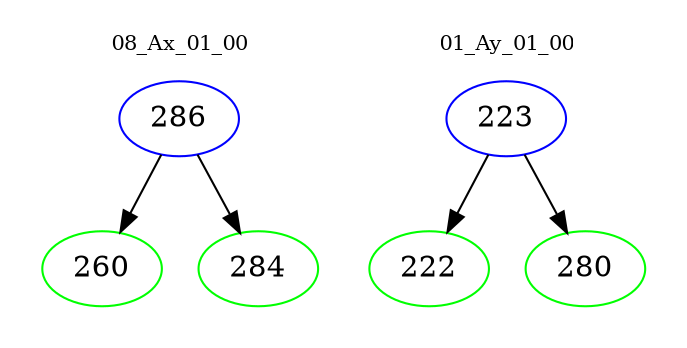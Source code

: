 digraph{
subgraph cluster_0 {
color = white
label = "08_Ax_01_00";
fontsize=10;
T0_286 [label="286", color="blue"]
T0_286 -> T0_260 [color="black"]
T0_260 [label="260", color="green"]
T0_286 -> T0_284 [color="black"]
T0_284 [label="284", color="green"]
}
subgraph cluster_1 {
color = white
label = "01_Ay_01_00";
fontsize=10;
T1_223 [label="223", color="blue"]
T1_223 -> T1_222 [color="black"]
T1_222 [label="222", color="green"]
T1_223 -> T1_280 [color="black"]
T1_280 [label="280", color="green"]
}
}
